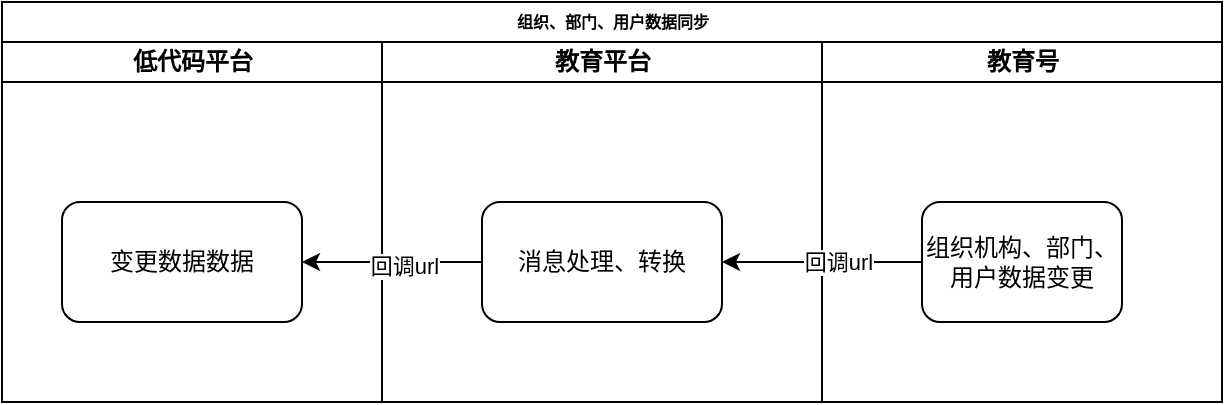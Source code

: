 <mxfile version="20.8.23" type="github">
  <diagram name="Page-1" id="74e2e168-ea6b-b213-b513-2b3c1d86103e">
    <mxGraphModel dx="954" dy="562" grid="1" gridSize="10" guides="1" tooltips="1" connect="1" arrows="1" fold="1" page="1" pageScale="1" pageWidth="1100" pageHeight="850" background="none" math="0" shadow="0">
      <root>
        <mxCell id="0" />
        <mxCell id="1" parent="0" />
        <mxCell id="UFCg1F5X1jWD_62m4qSp-1" value="组织、部门、用户数据同步" style="swimlane;html=1;childLayout=stackLayout;startSize=20;rounded=0;shadow=0;labelBackgroundColor=none;strokeWidth=1;fontFamily=Verdana;fontSize=8;align=center;" vertex="1" parent="1">
          <mxGeometry x="210" y="40" width="610" height="200" as="geometry" />
        </mxCell>
        <mxCell id="UFCg1F5X1jWD_62m4qSp-2" value="低代码平台" style="swimlane;html=1;startSize=20;" vertex="1" parent="UFCg1F5X1jWD_62m4qSp-1">
          <mxGeometry y="20" width="190" height="180" as="geometry" />
        </mxCell>
        <mxCell id="UFCg1F5X1jWD_62m4qSp-3" value="变更数据数据" style="rounded=1;whiteSpace=wrap;html=1;" vertex="1" parent="UFCg1F5X1jWD_62m4qSp-2">
          <mxGeometry x="30" y="80" width="120" height="60" as="geometry" />
        </mxCell>
        <mxCell id="UFCg1F5X1jWD_62m4qSp-5" value="教育平台" style="swimlane;html=1;startSize=20;" vertex="1" parent="UFCg1F5X1jWD_62m4qSp-1">
          <mxGeometry x="190" y="20" width="220" height="180" as="geometry" />
        </mxCell>
        <mxCell id="UFCg1F5X1jWD_62m4qSp-7" value="消息处理、转换" style="rounded=1;whiteSpace=wrap;html=1;" vertex="1" parent="UFCg1F5X1jWD_62m4qSp-5">
          <mxGeometry x="50" y="80" width="120" height="60" as="geometry" />
        </mxCell>
        <mxCell id="UFCg1F5X1jWD_62m4qSp-12" value="教育号" style="swimlane;html=1;startSize=20;" vertex="1" parent="UFCg1F5X1jWD_62m4qSp-1">
          <mxGeometry x="410" y="20" width="200" height="180" as="geometry" />
        </mxCell>
        <mxCell id="UFCg1F5X1jWD_62m4qSp-13" value="组织机构、部门、用户数据变更" style="rounded=1;whiteSpace=wrap;html=1;" vertex="1" parent="UFCg1F5X1jWD_62m4qSp-12">
          <mxGeometry x="50" y="80" width="100" height="60" as="geometry" />
        </mxCell>
        <mxCell id="UFCg1F5X1jWD_62m4qSp-17" style="edgeStyle=orthogonalEdgeStyle;rounded=0;orthogonalLoop=1;jettySize=auto;html=1;entryX=1;entryY=0.5;entryDx=0;entryDy=0;" edge="1" parent="UFCg1F5X1jWD_62m4qSp-1" source="UFCg1F5X1jWD_62m4qSp-13" target="UFCg1F5X1jWD_62m4qSp-7">
          <mxGeometry relative="1" as="geometry" />
        </mxCell>
        <mxCell id="UFCg1F5X1jWD_62m4qSp-19" value="回调url" style="edgeLabel;html=1;align=center;verticalAlign=middle;resizable=0;points=[];" vertex="1" connectable="0" parent="UFCg1F5X1jWD_62m4qSp-17">
          <mxGeometry x="-0.16" relative="1" as="geometry">
            <mxPoint as="offset" />
          </mxGeometry>
        </mxCell>
        <mxCell id="UFCg1F5X1jWD_62m4qSp-18" style="edgeStyle=orthogonalEdgeStyle;rounded=0;orthogonalLoop=1;jettySize=auto;html=1;" edge="1" parent="UFCg1F5X1jWD_62m4qSp-1" source="UFCg1F5X1jWD_62m4qSp-7" target="UFCg1F5X1jWD_62m4qSp-3">
          <mxGeometry relative="1" as="geometry" />
        </mxCell>
        <mxCell id="UFCg1F5X1jWD_62m4qSp-20" value="回调url" style="edgeLabel;html=1;align=center;verticalAlign=middle;resizable=0;points=[];" vertex="1" connectable="0" parent="UFCg1F5X1jWD_62m4qSp-18">
          <mxGeometry x="-0.133" y="2" relative="1" as="geometry">
            <mxPoint as="offset" />
          </mxGeometry>
        </mxCell>
      </root>
    </mxGraphModel>
  </diagram>
</mxfile>
